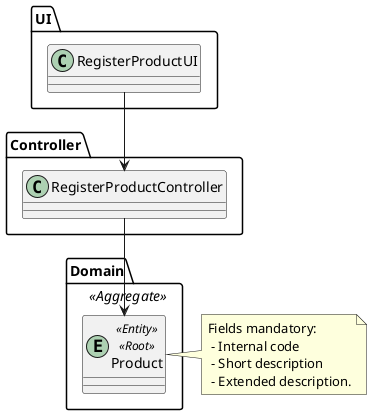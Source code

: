 @startuml

package UI{
class RegisterProductUI{
}
}

package Controller{
class RegisterProductController{
}
}

package Domain <<Aggregate>>{
Entity Product <<Entity>> <<Root>>{
}
}

RegisterProductUI--> RegisterProductController
RegisterProductController--> Product
note right of Product : Fields mandatory: \n - Internal code \n - Short description \n - Extended description.

@enduml